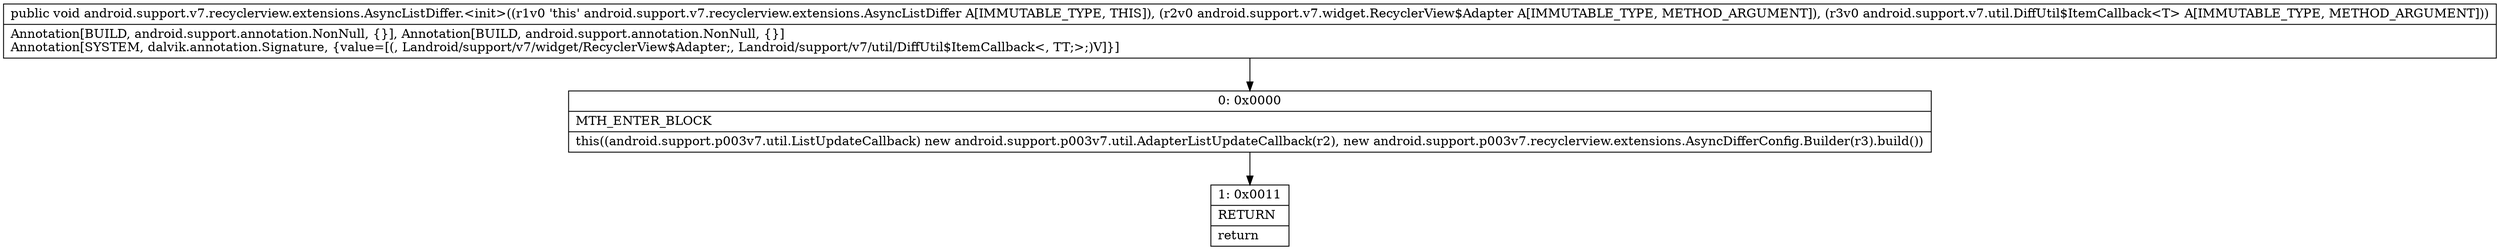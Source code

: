 digraph "CFG forandroid.support.v7.recyclerview.extensions.AsyncListDiffer.\<init\>(Landroid\/support\/v7\/widget\/RecyclerView$Adapter;Landroid\/support\/v7\/util\/DiffUtil$ItemCallback;)V" {
Node_0 [shape=record,label="{0\:\ 0x0000|MTH_ENTER_BLOCK\l|this((android.support.p003v7.util.ListUpdateCallback) new android.support.p003v7.util.AdapterListUpdateCallback(r2), new android.support.p003v7.recyclerview.extensions.AsyncDifferConfig.Builder(r3).build())\l}"];
Node_1 [shape=record,label="{1\:\ 0x0011|RETURN\l|return\l}"];
MethodNode[shape=record,label="{public void android.support.v7.recyclerview.extensions.AsyncListDiffer.\<init\>((r1v0 'this' android.support.v7.recyclerview.extensions.AsyncListDiffer A[IMMUTABLE_TYPE, THIS]), (r2v0 android.support.v7.widget.RecyclerView$Adapter A[IMMUTABLE_TYPE, METHOD_ARGUMENT]), (r3v0 android.support.v7.util.DiffUtil$ItemCallback\<T\> A[IMMUTABLE_TYPE, METHOD_ARGUMENT]))  | Annotation[BUILD, android.support.annotation.NonNull, \{\}], Annotation[BUILD, android.support.annotation.NonNull, \{\}]\lAnnotation[SYSTEM, dalvik.annotation.Signature, \{value=[(, Landroid\/support\/v7\/widget\/RecyclerView$Adapter;, Landroid\/support\/v7\/util\/DiffUtil$ItemCallback\<, TT;\>;)V]\}]\l}"];
MethodNode -> Node_0;
Node_0 -> Node_1;
}

